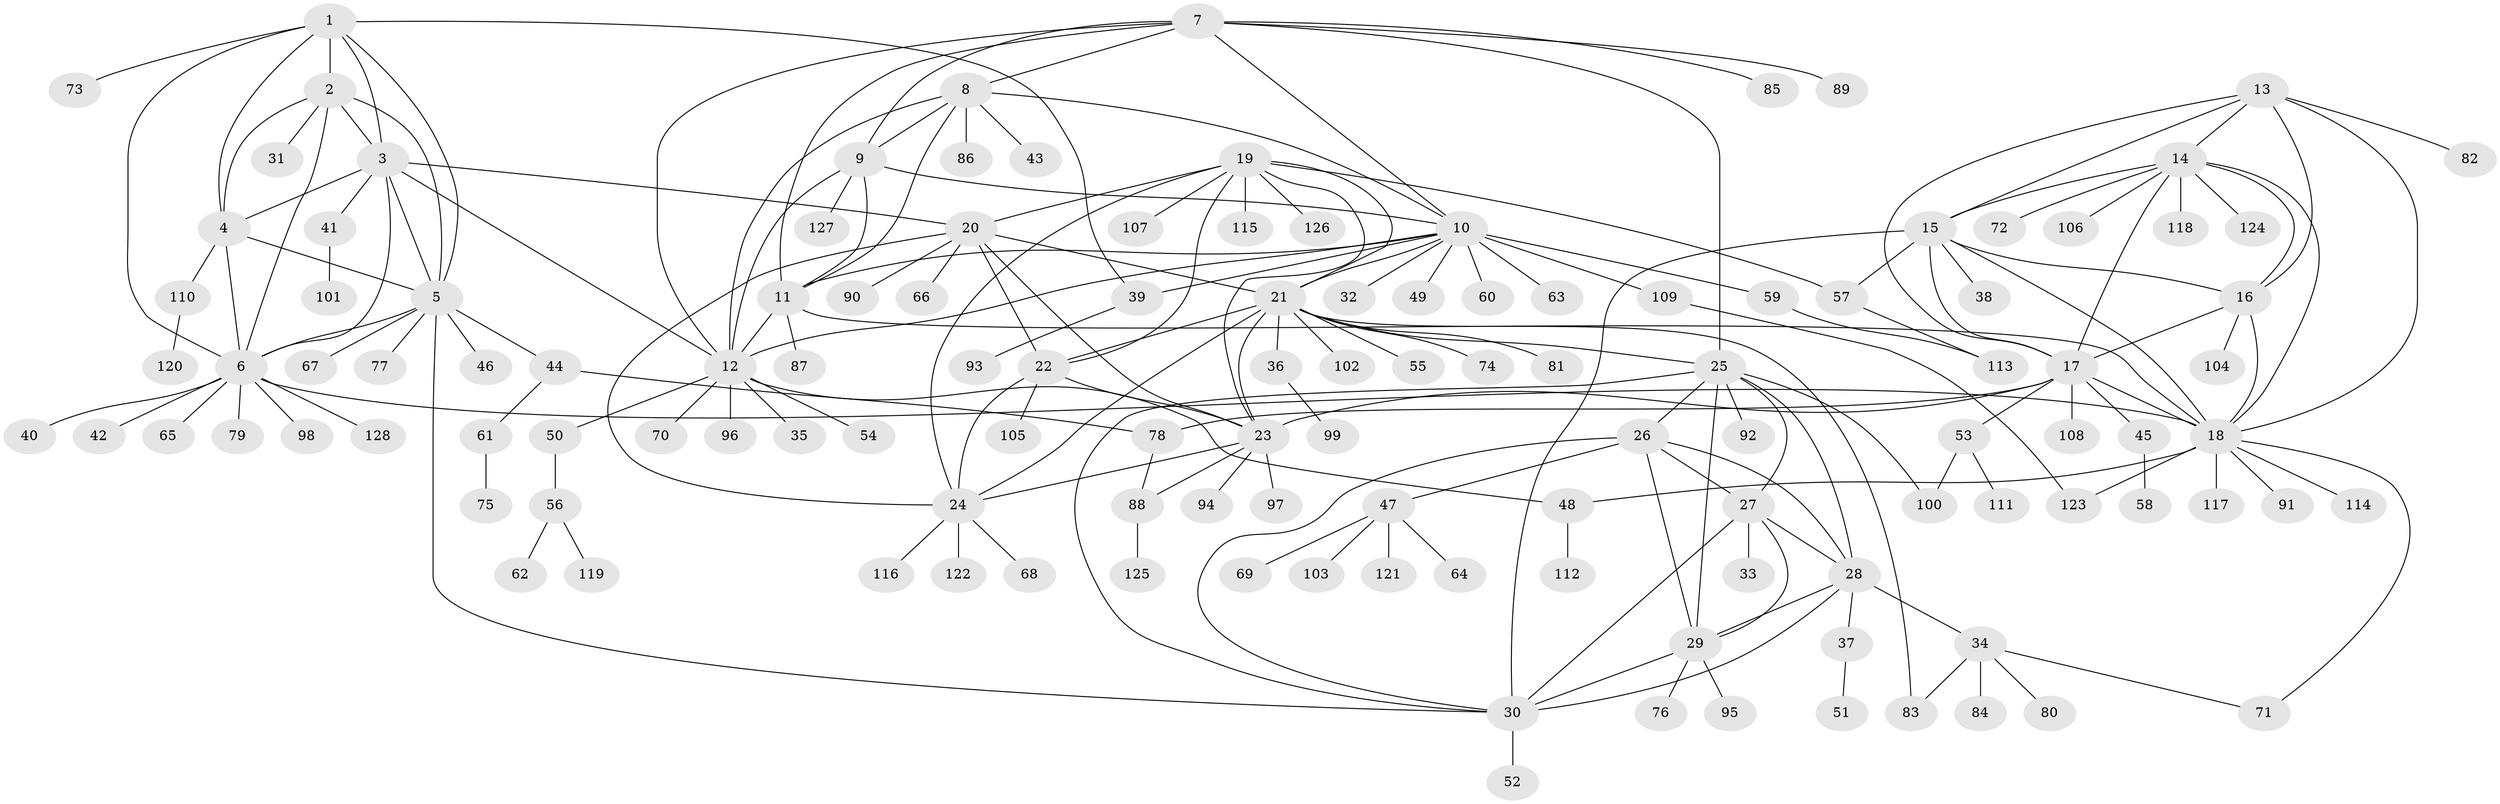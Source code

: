 // coarse degree distribution, {7: 0.0196078431372549, 6: 0.058823529411764705, 8: 0.0196078431372549, 12: 0.0196078431372549, 3: 0.0784313725490196, 11: 0.0196078431372549, 2: 0.13725490196078433, 9: 0.0196078431372549, 4: 0.058823529411764705, 1: 0.5686274509803921}
// Generated by graph-tools (version 1.1) at 2025/19/03/04/25 18:19:37]
// undirected, 128 vertices, 193 edges
graph export_dot {
graph [start="1"]
  node [color=gray90,style=filled];
  1;
  2;
  3;
  4;
  5;
  6;
  7;
  8;
  9;
  10;
  11;
  12;
  13;
  14;
  15;
  16;
  17;
  18;
  19;
  20;
  21;
  22;
  23;
  24;
  25;
  26;
  27;
  28;
  29;
  30;
  31;
  32;
  33;
  34;
  35;
  36;
  37;
  38;
  39;
  40;
  41;
  42;
  43;
  44;
  45;
  46;
  47;
  48;
  49;
  50;
  51;
  52;
  53;
  54;
  55;
  56;
  57;
  58;
  59;
  60;
  61;
  62;
  63;
  64;
  65;
  66;
  67;
  68;
  69;
  70;
  71;
  72;
  73;
  74;
  75;
  76;
  77;
  78;
  79;
  80;
  81;
  82;
  83;
  84;
  85;
  86;
  87;
  88;
  89;
  90;
  91;
  92;
  93;
  94;
  95;
  96;
  97;
  98;
  99;
  100;
  101;
  102;
  103;
  104;
  105;
  106;
  107;
  108;
  109;
  110;
  111;
  112;
  113;
  114;
  115;
  116;
  117;
  118;
  119;
  120;
  121;
  122;
  123;
  124;
  125;
  126;
  127;
  128;
  1 -- 2;
  1 -- 3;
  1 -- 4;
  1 -- 5;
  1 -- 6;
  1 -- 39;
  1 -- 73;
  2 -- 3;
  2 -- 4;
  2 -- 5;
  2 -- 6;
  2 -- 31;
  3 -- 4;
  3 -- 5;
  3 -- 6;
  3 -- 12;
  3 -- 20;
  3 -- 41;
  4 -- 5;
  4 -- 6;
  4 -- 110;
  5 -- 6;
  5 -- 30;
  5 -- 44;
  5 -- 46;
  5 -- 67;
  5 -- 77;
  6 -- 18;
  6 -- 40;
  6 -- 42;
  6 -- 65;
  6 -- 79;
  6 -- 98;
  6 -- 128;
  7 -- 8;
  7 -- 9;
  7 -- 10;
  7 -- 11;
  7 -- 12;
  7 -- 25;
  7 -- 85;
  7 -- 89;
  8 -- 9;
  8 -- 10;
  8 -- 11;
  8 -- 12;
  8 -- 43;
  8 -- 86;
  9 -- 10;
  9 -- 11;
  9 -- 12;
  9 -- 127;
  10 -- 11;
  10 -- 12;
  10 -- 21;
  10 -- 32;
  10 -- 39;
  10 -- 49;
  10 -- 59;
  10 -- 60;
  10 -- 63;
  10 -- 109;
  11 -- 12;
  11 -- 18;
  11 -- 87;
  12 -- 35;
  12 -- 48;
  12 -- 50;
  12 -- 54;
  12 -- 70;
  12 -- 96;
  13 -- 14;
  13 -- 15;
  13 -- 16;
  13 -- 17;
  13 -- 18;
  13 -- 82;
  14 -- 15;
  14 -- 16;
  14 -- 17;
  14 -- 18;
  14 -- 72;
  14 -- 106;
  14 -- 118;
  14 -- 124;
  15 -- 16;
  15 -- 17;
  15 -- 18;
  15 -- 30;
  15 -- 38;
  15 -- 57;
  16 -- 17;
  16 -- 18;
  16 -- 104;
  17 -- 18;
  17 -- 23;
  17 -- 45;
  17 -- 53;
  17 -- 78;
  17 -- 108;
  18 -- 48;
  18 -- 71;
  18 -- 91;
  18 -- 114;
  18 -- 117;
  18 -- 123;
  19 -- 20;
  19 -- 21;
  19 -- 22;
  19 -- 23;
  19 -- 24;
  19 -- 57;
  19 -- 107;
  19 -- 115;
  19 -- 126;
  20 -- 21;
  20 -- 22;
  20 -- 23;
  20 -- 24;
  20 -- 66;
  20 -- 90;
  21 -- 22;
  21 -- 23;
  21 -- 24;
  21 -- 25;
  21 -- 36;
  21 -- 55;
  21 -- 74;
  21 -- 81;
  21 -- 83;
  21 -- 102;
  22 -- 23;
  22 -- 24;
  22 -- 105;
  23 -- 24;
  23 -- 88;
  23 -- 94;
  23 -- 97;
  24 -- 68;
  24 -- 116;
  24 -- 122;
  25 -- 26;
  25 -- 27;
  25 -- 28;
  25 -- 29;
  25 -- 30;
  25 -- 92;
  25 -- 100;
  26 -- 27;
  26 -- 28;
  26 -- 29;
  26 -- 30;
  26 -- 47;
  27 -- 28;
  27 -- 29;
  27 -- 30;
  27 -- 33;
  28 -- 29;
  28 -- 30;
  28 -- 34;
  28 -- 37;
  29 -- 30;
  29 -- 76;
  29 -- 95;
  30 -- 52;
  34 -- 71;
  34 -- 80;
  34 -- 83;
  34 -- 84;
  36 -- 99;
  37 -- 51;
  39 -- 93;
  41 -- 101;
  44 -- 61;
  44 -- 78;
  45 -- 58;
  47 -- 64;
  47 -- 69;
  47 -- 103;
  47 -- 121;
  48 -- 112;
  50 -- 56;
  53 -- 100;
  53 -- 111;
  56 -- 62;
  56 -- 119;
  57 -- 113;
  59 -- 113;
  61 -- 75;
  78 -- 88;
  88 -- 125;
  109 -- 123;
  110 -- 120;
}

